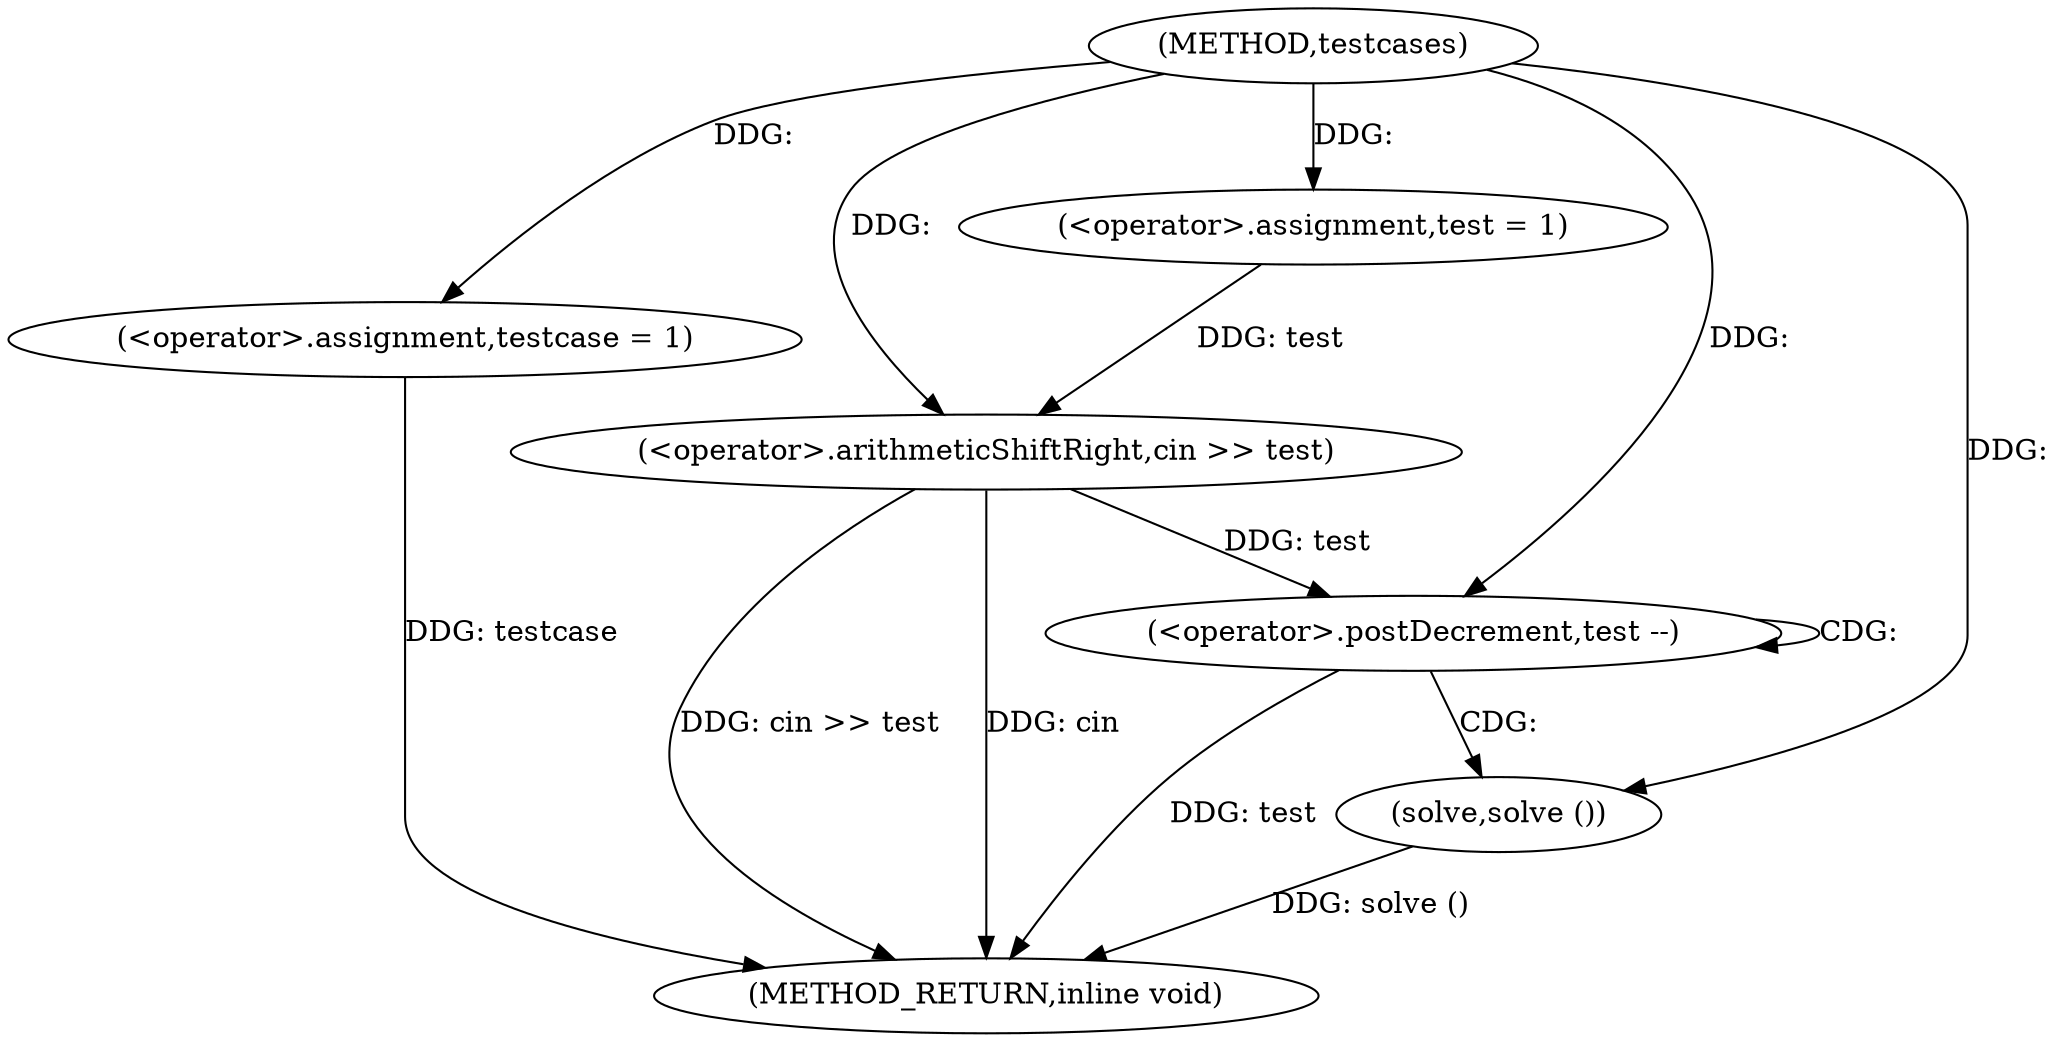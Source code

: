 digraph "testcases" {  
"1001012" [label = "(METHOD,testcases)" ]
"1001030" [label = "(METHOD_RETURN,inline void)" ]
"1001015" [label = "(<operator>.assignment,test = 1)" ]
"1001019" [label = "(<operator>.assignment,testcase = 1)" ]
"1001022" [label = "(<operator>.arithmeticShiftRight,cin >> test)" ]
"1001026" [label = "(<operator>.postDecrement,test --)" ]
"1001029" [label = "(solve,solve ())" ]
  "1001019" -> "1001030"  [ label = "DDG: testcase"] 
  "1001022" -> "1001030"  [ label = "DDG: cin >> test"] 
  "1001026" -> "1001030"  [ label = "DDG: test"] 
  "1001029" -> "1001030"  [ label = "DDG: solve ()"] 
  "1001022" -> "1001030"  [ label = "DDG: cin"] 
  "1001012" -> "1001015"  [ label = "DDG: "] 
  "1001012" -> "1001019"  [ label = "DDG: "] 
  "1001012" -> "1001022"  [ label = "DDG: "] 
  "1001015" -> "1001022"  [ label = "DDG: test"] 
  "1001022" -> "1001026"  [ label = "DDG: test"] 
  "1001012" -> "1001026"  [ label = "DDG: "] 
  "1001012" -> "1001029"  [ label = "DDG: "] 
  "1001026" -> "1001029"  [ label = "CDG: "] 
  "1001026" -> "1001026"  [ label = "CDG: "] 
}
